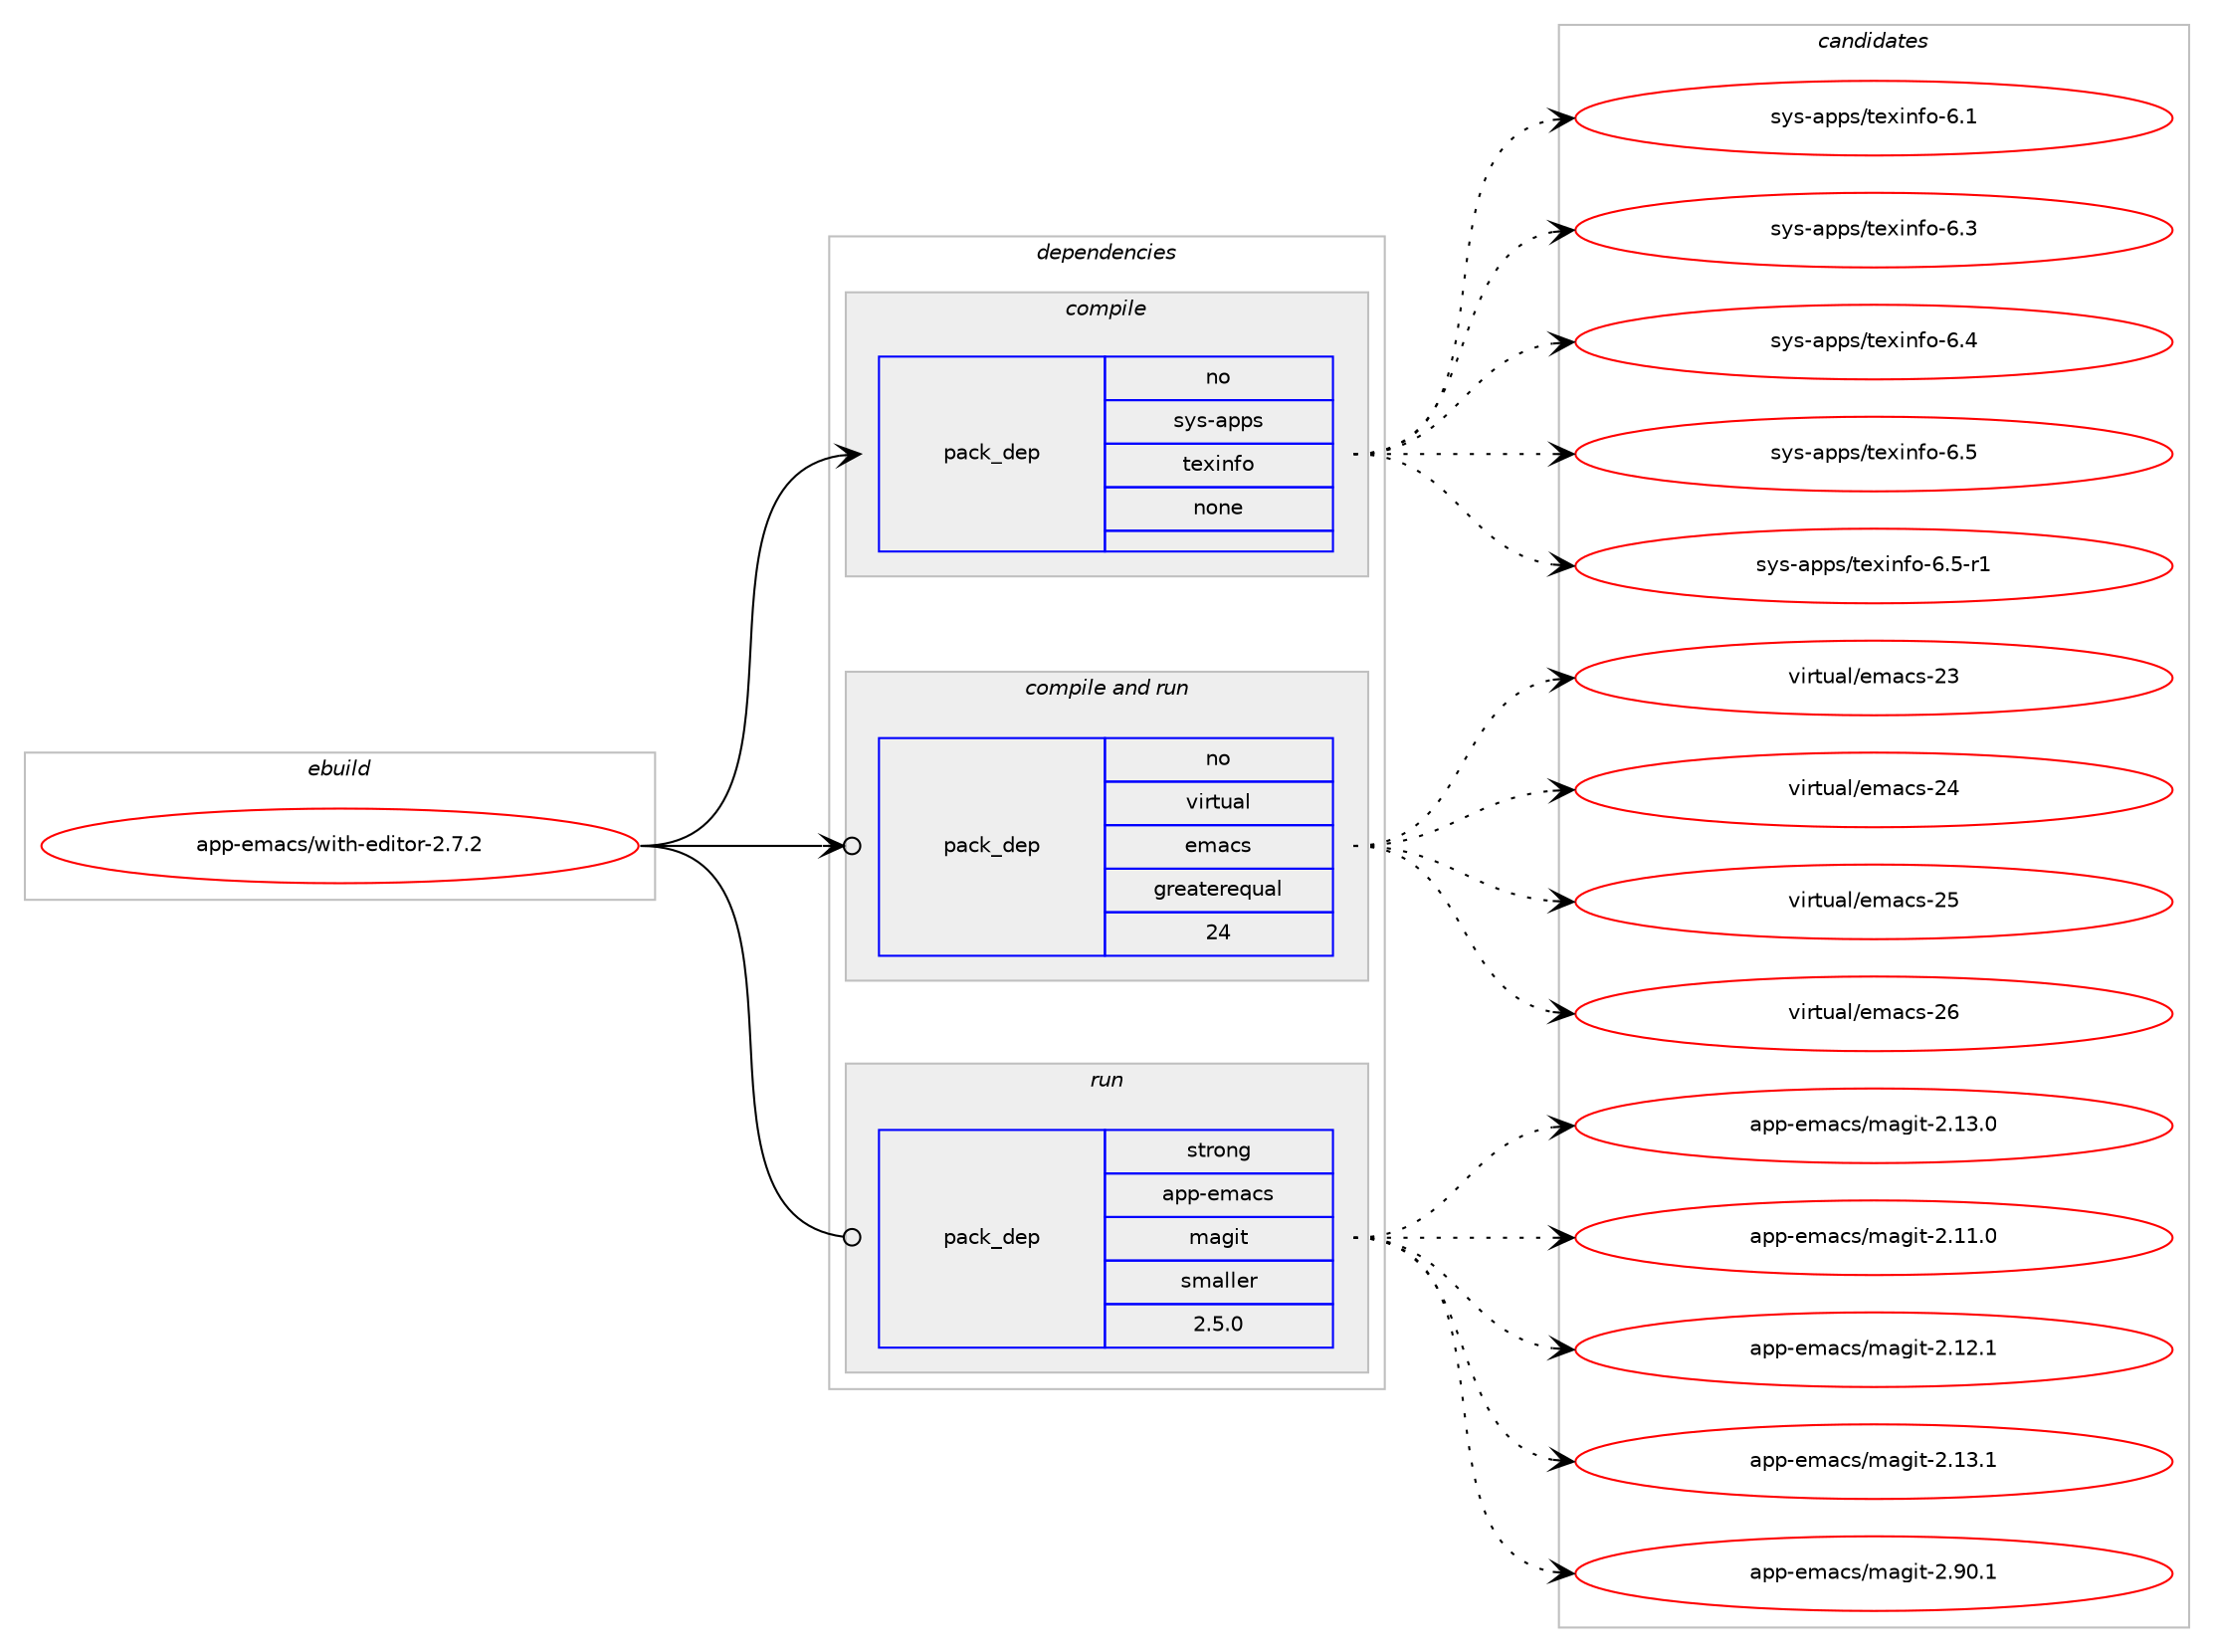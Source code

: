 digraph prolog {

# *************
# Graph options
# *************

newrank=true;
concentrate=true;
compound=true;
graph [rankdir=LR,fontname=Helvetica,fontsize=10,ranksep=1.5];#, ranksep=2.5, nodesep=0.2];
edge  [arrowhead=vee];
node  [fontname=Helvetica,fontsize=10];

# **********
# The ebuild
# **********

subgraph cluster_leftcol {
color=gray;
rank=same;
label=<<i>ebuild</i>>;
id [label="app-emacs/with-editor-2.7.2", color=red, width=4, href="../app-emacs/with-editor-2.7.2.svg"];
}

# ****************
# The dependencies
# ****************

subgraph cluster_midcol {
color=gray;
label=<<i>dependencies</i>>;
subgraph cluster_compile {
fillcolor="#eeeeee";
style=filled;
label=<<i>compile</i>>;
subgraph pack1270 {
dependency1519 [label=<<TABLE BORDER="0" CELLBORDER="1" CELLSPACING="0" CELLPADDING="4" WIDTH="220"><TR><TD ROWSPAN="6" CELLPADDING="30">pack_dep</TD></TR><TR><TD WIDTH="110">no</TD></TR><TR><TD>sys-apps</TD></TR><TR><TD>texinfo</TD></TR><TR><TD>none</TD></TR><TR><TD></TD></TR></TABLE>>, shape=none, color=blue];
}
id:e -> dependency1519:w [weight=20,style="solid",arrowhead="vee"];
}
subgraph cluster_compileandrun {
fillcolor="#eeeeee";
style=filled;
label=<<i>compile and run</i>>;
subgraph pack1271 {
dependency1520 [label=<<TABLE BORDER="0" CELLBORDER="1" CELLSPACING="0" CELLPADDING="4" WIDTH="220"><TR><TD ROWSPAN="6" CELLPADDING="30">pack_dep</TD></TR><TR><TD WIDTH="110">no</TD></TR><TR><TD>virtual</TD></TR><TR><TD>emacs</TD></TR><TR><TD>greaterequal</TD></TR><TR><TD>24</TD></TR></TABLE>>, shape=none, color=blue];
}
id:e -> dependency1520:w [weight=20,style="solid",arrowhead="odotvee"];
}
subgraph cluster_run {
fillcolor="#eeeeee";
style=filled;
label=<<i>run</i>>;
subgraph pack1272 {
dependency1521 [label=<<TABLE BORDER="0" CELLBORDER="1" CELLSPACING="0" CELLPADDING="4" WIDTH="220"><TR><TD ROWSPAN="6" CELLPADDING="30">pack_dep</TD></TR><TR><TD WIDTH="110">strong</TD></TR><TR><TD>app-emacs</TD></TR><TR><TD>magit</TD></TR><TR><TD>smaller</TD></TR><TR><TD>2.5.0</TD></TR></TABLE>>, shape=none, color=blue];
}
id:e -> dependency1521:w [weight=20,style="solid",arrowhead="odot"];
}
}

# **************
# The candidates
# **************

subgraph cluster_choices {
rank=same;
color=gray;
label=<<i>candidates</i>>;

subgraph choice1270 {
color=black;
nodesep=1;
choice11512111545971121121154711610112010511010211145544649 [label="sys-apps/texinfo-6.1", color=red, width=4,href="../sys-apps/texinfo-6.1.svg"];
choice11512111545971121121154711610112010511010211145544651 [label="sys-apps/texinfo-6.3", color=red, width=4,href="../sys-apps/texinfo-6.3.svg"];
choice11512111545971121121154711610112010511010211145544652 [label="sys-apps/texinfo-6.4", color=red, width=4,href="../sys-apps/texinfo-6.4.svg"];
choice11512111545971121121154711610112010511010211145544653 [label="sys-apps/texinfo-6.5", color=red, width=4,href="../sys-apps/texinfo-6.5.svg"];
choice115121115459711211211547116101120105110102111455446534511449 [label="sys-apps/texinfo-6.5-r1", color=red, width=4,href="../sys-apps/texinfo-6.5-r1.svg"];
dependency1519:e -> choice11512111545971121121154711610112010511010211145544649:w [style=dotted,weight="100"];
dependency1519:e -> choice11512111545971121121154711610112010511010211145544651:w [style=dotted,weight="100"];
dependency1519:e -> choice11512111545971121121154711610112010511010211145544652:w [style=dotted,weight="100"];
dependency1519:e -> choice11512111545971121121154711610112010511010211145544653:w [style=dotted,weight="100"];
dependency1519:e -> choice115121115459711211211547116101120105110102111455446534511449:w [style=dotted,weight="100"];
}
subgraph choice1271 {
color=black;
nodesep=1;
choice11810511411611797108471011099799115455051 [label="virtual/emacs-23", color=red, width=4,href="../virtual/emacs-23.svg"];
choice11810511411611797108471011099799115455052 [label="virtual/emacs-24", color=red, width=4,href="../virtual/emacs-24.svg"];
choice11810511411611797108471011099799115455053 [label="virtual/emacs-25", color=red, width=4,href="../virtual/emacs-25.svg"];
choice11810511411611797108471011099799115455054 [label="virtual/emacs-26", color=red, width=4,href="../virtual/emacs-26.svg"];
dependency1520:e -> choice11810511411611797108471011099799115455051:w [style=dotted,weight="100"];
dependency1520:e -> choice11810511411611797108471011099799115455052:w [style=dotted,weight="100"];
dependency1520:e -> choice11810511411611797108471011099799115455053:w [style=dotted,weight="100"];
dependency1520:e -> choice11810511411611797108471011099799115455054:w [style=dotted,weight="100"];
}
subgraph choice1272 {
color=black;
nodesep=1;
choice97112112451011099799115471099710310511645504649514648 [label="app-emacs/magit-2.13.0", color=red, width=4,href="../app-emacs/magit-2.13.0.svg"];
choice97112112451011099799115471099710310511645504649494648 [label="app-emacs/magit-2.11.0", color=red, width=4,href="../app-emacs/magit-2.11.0.svg"];
choice97112112451011099799115471099710310511645504649504649 [label="app-emacs/magit-2.12.1", color=red, width=4,href="../app-emacs/magit-2.12.1.svg"];
choice97112112451011099799115471099710310511645504649514649 [label="app-emacs/magit-2.13.1", color=red, width=4,href="../app-emacs/magit-2.13.1.svg"];
choice97112112451011099799115471099710310511645504657484649 [label="app-emacs/magit-2.90.1", color=red, width=4,href="../app-emacs/magit-2.90.1.svg"];
dependency1521:e -> choice97112112451011099799115471099710310511645504649514648:w [style=dotted,weight="100"];
dependency1521:e -> choice97112112451011099799115471099710310511645504649494648:w [style=dotted,weight="100"];
dependency1521:e -> choice97112112451011099799115471099710310511645504649504649:w [style=dotted,weight="100"];
dependency1521:e -> choice97112112451011099799115471099710310511645504649514649:w [style=dotted,weight="100"];
dependency1521:e -> choice97112112451011099799115471099710310511645504657484649:w [style=dotted,weight="100"];
}
}

}
